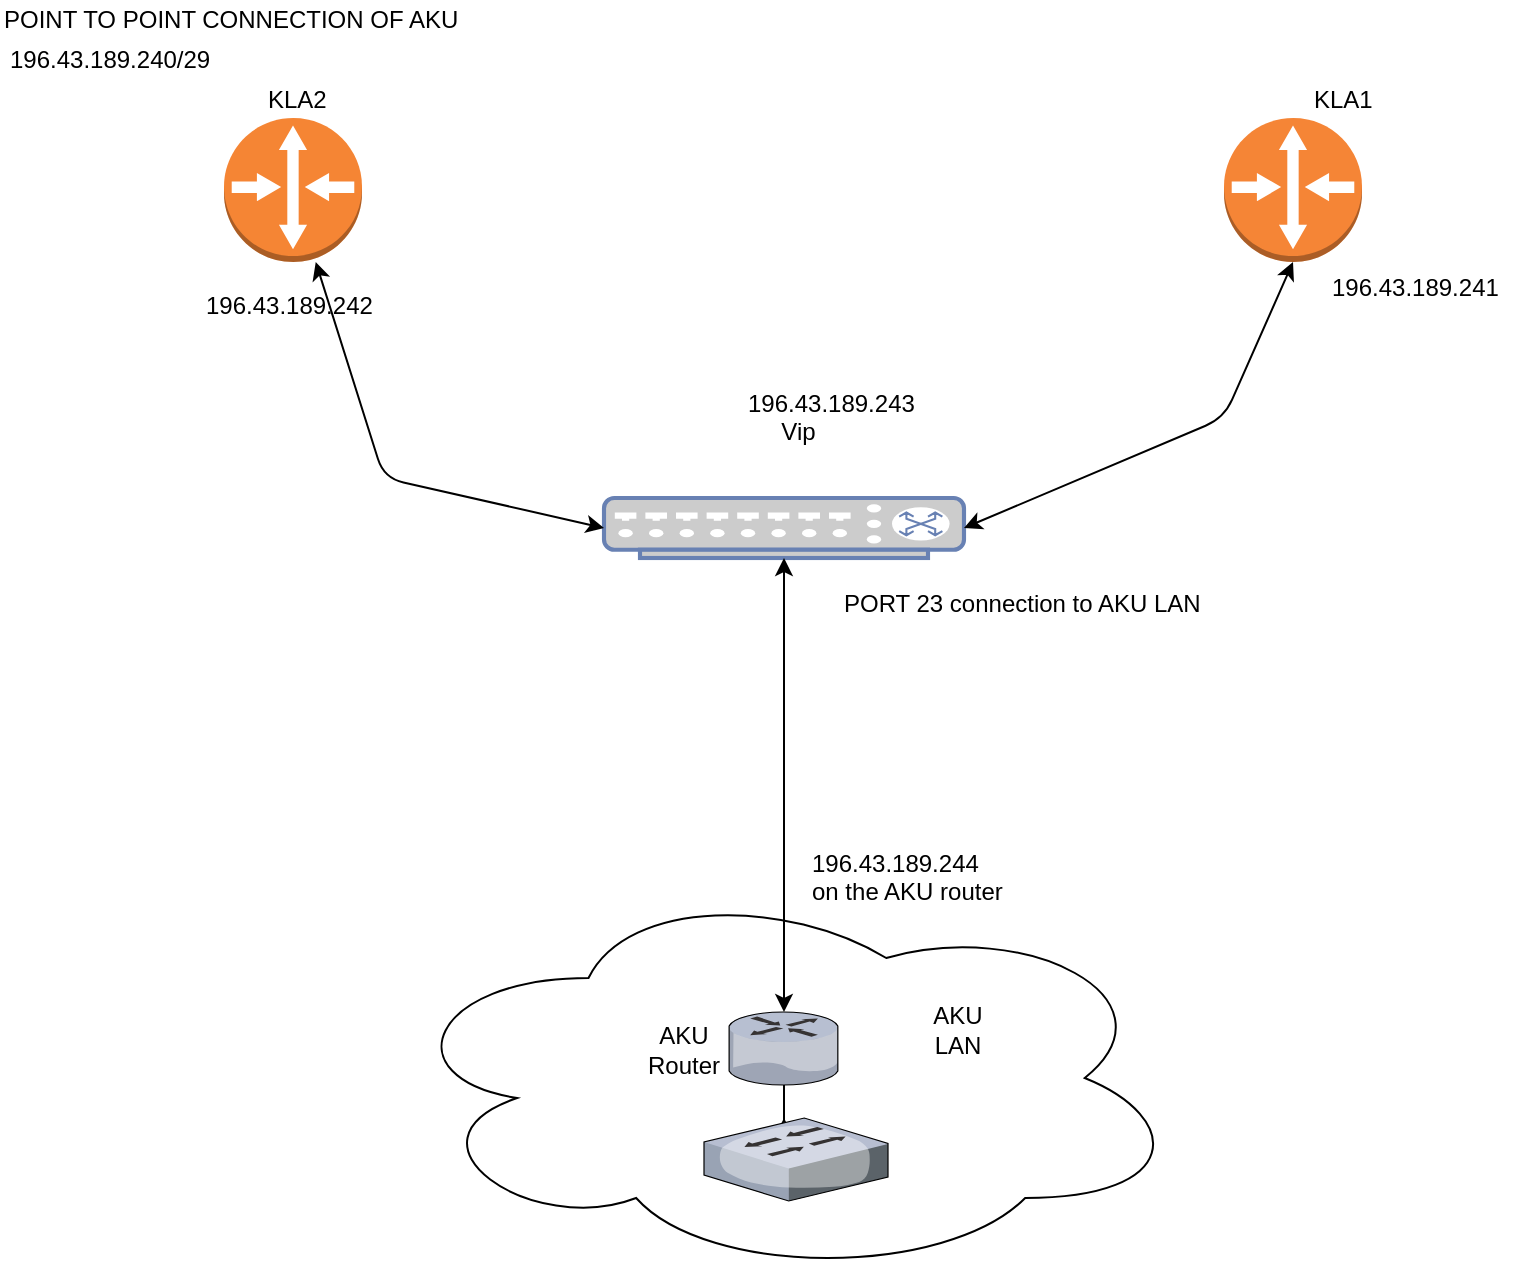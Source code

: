 <mxfile version="10.6.0" type="github"><diagram name="Page-1" id="55a83fd1-7818-8e21-69c5-c3457e3827bb"><mxGraphModel dx="840" dy="484" grid="1" gridSize="10" guides="1" tooltips="1" connect="1" arrows="1" fold="1" page="1" pageScale="1" pageWidth="1100" pageHeight="850" background="#ffffff" math="0" shadow="0"><root><mxCell id="0"/><mxCell id="1" parent="0"/><mxCell id="69ecfefc5c41e42c-19" style="edgeStyle=none;rounded=0;html=1;labelBackgroundColor=none;endArrow=none;strokeColor=#000000;strokeWidth=2;fontFamily=Verdana;fontSize=22;fontColor=#000000;" parent="1" source="69ecfefc5c41e42c-3" edge="1"><mxGeometry relative="1" as="geometry"><mxPoint x="510" y="220" as="targetPoint"/></mxGeometry></mxCell><mxCell id="RBS5eFqT5UJ0301iaclw-1" value="" style="outlineConnect=0;dashed=0;verticalLabelPosition=bottom;verticalAlign=top;align=center;html=1;shape=mxgraph.aws3.router;fillColor=#F58534;gradientColor=none;" vertex="1" parent="1"><mxGeometry x="160" y="150" width="69" height="72" as="geometry"/></mxCell><mxCell id="RBS5eFqT5UJ0301iaclw-2" value="" style="outlineConnect=0;dashed=0;verticalLabelPosition=bottom;verticalAlign=top;align=center;html=1;shape=mxgraph.aws3.router;fillColor=#F58536;gradientColor=none;" vertex="1" parent="1"><mxGeometry x="660" y="150" width="69" height="72" as="geometry"/></mxCell><mxCell id="RBS5eFqT5UJ0301iaclw-3" value="" style="fontColor=#0066CC;verticalAlign=top;verticalLabelPosition=bottom;labelPosition=center;align=center;html=1;outlineConnect=0;fillColor=#CCCCCC;strokeColor=#6881B3;gradientColor=none;gradientDirection=north;strokeWidth=2;shape=mxgraph.networks.switch;" vertex="1" parent="1"><mxGeometry x="350" y="340" width="180" height="30" as="geometry"/></mxCell><mxCell id="RBS5eFqT5UJ0301iaclw-5" value="" style="endArrow=classic;startArrow=classic;html=1;entryX=0;entryY=0.5;entryDx=0;entryDy=0;entryPerimeter=0;" edge="1" parent="1" source="RBS5eFqT5UJ0301iaclw-1" target="RBS5eFqT5UJ0301iaclw-3"><mxGeometry width="50" height="50" relative="1" as="geometry"><mxPoint x="160" y="440" as="sourcePoint"/><mxPoint x="210" y="390" as="targetPoint"/><Array as="points"><mxPoint x="240" y="330"/></Array></mxGeometry></mxCell><mxCell id="RBS5eFqT5UJ0301iaclw-6" value="" style="endArrow=classic;startArrow=classic;html=1;exitX=1;exitY=0.5;exitDx=0;exitDy=0;exitPerimeter=0;entryX=0.5;entryY=1;entryDx=0;entryDy=0;entryPerimeter=0;" edge="1" parent="1" source="RBS5eFqT5UJ0301iaclw-3" target="RBS5eFqT5UJ0301iaclw-2"><mxGeometry width="50" height="50" relative="1" as="geometry"><mxPoint x="630" y="320" as="sourcePoint"/><mxPoint x="680" y="270" as="targetPoint"/><Array as="points"><mxPoint x="660" y="300"/></Array></mxGeometry></mxCell><mxCell id="RBS5eFqT5UJ0301iaclw-9" value="" style="ellipse;shape=cloud;whiteSpace=wrap;html=1;" vertex="1" parent="1"><mxGeometry x="243" y="530" width="397" height="200" as="geometry"/></mxCell><mxCell id="RBS5eFqT5UJ0301iaclw-15" value="" style="edgeStyle=orthogonalEdgeStyle;rounded=0;orthogonalLoop=1;jettySize=auto;html=1;" edge="1" parent="1" source="RBS5eFqT5UJ0301iaclw-10"><mxGeometry relative="1" as="geometry"><mxPoint x="440" y="650" as="targetPoint"/></mxGeometry></mxCell><mxCell id="RBS5eFqT5UJ0301iaclw-10" value="" style="verticalLabelPosition=bottom;aspect=fixed;html=1;verticalAlign=top;strokeColor=none;align=center;outlineConnect=0;shape=mxgraph.citrix.router;" vertex="1" parent="1"><mxGeometry x="412.5" y="597" width="55" height="36.5" as="geometry"/></mxCell><mxCell id="RBS5eFqT5UJ0301iaclw-12" value="" style="endArrow=classic;startArrow=classic;html=1;" edge="1" parent="1" source="RBS5eFqT5UJ0301iaclw-10" target="RBS5eFqT5UJ0301iaclw-3"><mxGeometry width="50" height="50" relative="1" as="geometry"><mxPoint x="408" y="460" as="sourcePoint"/><mxPoint x="458" y="410" as="targetPoint"/></mxGeometry></mxCell><mxCell id="RBS5eFqT5UJ0301iaclw-16" value="" style="verticalLabelPosition=bottom;aspect=fixed;html=1;verticalAlign=top;strokeColor=none;align=center;outlineConnect=0;shape=mxgraph.citrix.switch;" vertex="1" parent="1"><mxGeometry x="400" y="650" width="92" height="41.5" as="geometry"/></mxCell><mxCell id="RBS5eFqT5UJ0301iaclw-18" value="KLA2" style="text;html=1;resizable=0;points=[];autosize=1;align=left;verticalAlign=top;spacingTop=-4;" vertex="1" parent="1"><mxGeometry x="180" y="131" width="40" height="20" as="geometry"/></mxCell><mxCell id="RBS5eFqT5UJ0301iaclw-19" value="KLA1" style="text;html=1;resizable=0;points=[];autosize=1;align=left;verticalAlign=top;spacingTop=-4;" vertex="1" parent="1"><mxGeometry x="703" y="131" width="40" height="20" as="geometry"/></mxCell><mxCell id="RBS5eFqT5UJ0301iaclw-20" value="PORT 23 connection to AKU LAN" style="text;html=1;resizable=0;points=[];autosize=1;align=left;verticalAlign=top;spacingTop=-4;" vertex="1" parent="1"><mxGeometry x="468" y="383" width="190" height="20" as="geometry"/></mxCell><mxCell id="RBS5eFqT5UJ0301iaclw-21" value="&lt;span&gt;196.43.189.241&lt;/span&gt;" style="text;html=1;resizable=0;points=[];autosize=1;align=left;verticalAlign=top;spacingTop=-4;" vertex="1" parent="1"><mxGeometry x="712" y="225" width="100" height="20" as="geometry"/></mxCell><mxCell id="RBS5eFqT5UJ0301iaclw-22" value="&lt;span&gt;196.43.189.242&lt;/span&gt;" style="text;html=1;resizable=0;points=[];autosize=1;align=left;verticalAlign=top;spacingTop=-4;" vertex="1" parent="1"><mxGeometry x="149" y="234" width="100" height="20" as="geometry"/></mxCell><mxCell id="RBS5eFqT5UJ0301iaclw-23" value="&lt;span&gt;196.43.189.243&lt;br&gt;&amp;nbsp; &amp;nbsp; &amp;nbsp;Vip&lt;br&gt;&lt;/span&gt;" style="text;html=1;resizable=0;points=[];autosize=1;align=left;verticalAlign=top;spacingTop=-4;" vertex="1" parent="1"><mxGeometry x="420" y="283" width="100" height="30" as="geometry"/></mxCell><mxCell id="RBS5eFqT5UJ0301iaclw-24" value="&lt;span&gt;196.43.189.244&amp;nbsp;&lt;br&gt;on the AKU router&lt;br&gt;&lt;/span&gt;" style="text;html=1;resizable=0;points=[];autosize=1;align=left;verticalAlign=top;spacingTop=-4;" vertex="1" parent="1"><mxGeometry x="452" y="513" width="110" height="30" as="geometry"/></mxCell><mxCell id="RBS5eFqT5UJ0301iaclw-25" value="AKU LAN" style="text;html=1;strokeColor=none;fillColor=none;align=center;verticalAlign=middle;whiteSpace=wrap;rounded=0;" vertex="1" parent="1"><mxGeometry x="507" y="595.5" width="40" height="20" as="geometry"/></mxCell><mxCell id="RBS5eFqT5UJ0301iaclw-26" value="AKU Router" style="text;html=1;strokeColor=none;fillColor=none;align=center;verticalAlign=middle;whiteSpace=wrap;rounded=0;" vertex="1" parent="1"><mxGeometry x="370" y="605.5" width="40" height="20" as="geometry"/></mxCell><mxCell id="RBS5eFqT5UJ0301iaclw-27" value="POINT TO POINT CONNECTION OF AKU&lt;table&gt;&lt;tbody&gt;&lt;tr&gt;&lt;td height=&quot;20&quot;&gt;196.43.189.240/29&lt;/td&gt;&lt;/tr&gt;&lt;/tbody&gt;&lt;/table&gt;" style="text;html=1;resizable=0;points=[];autosize=1;align=left;verticalAlign=top;spacingTop=-4;" vertex="1" parent="1"><mxGeometry x="48" y="91" width="240" height="40" as="geometry"/></mxCell></root></mxGraphModel></diagram></mxfile>